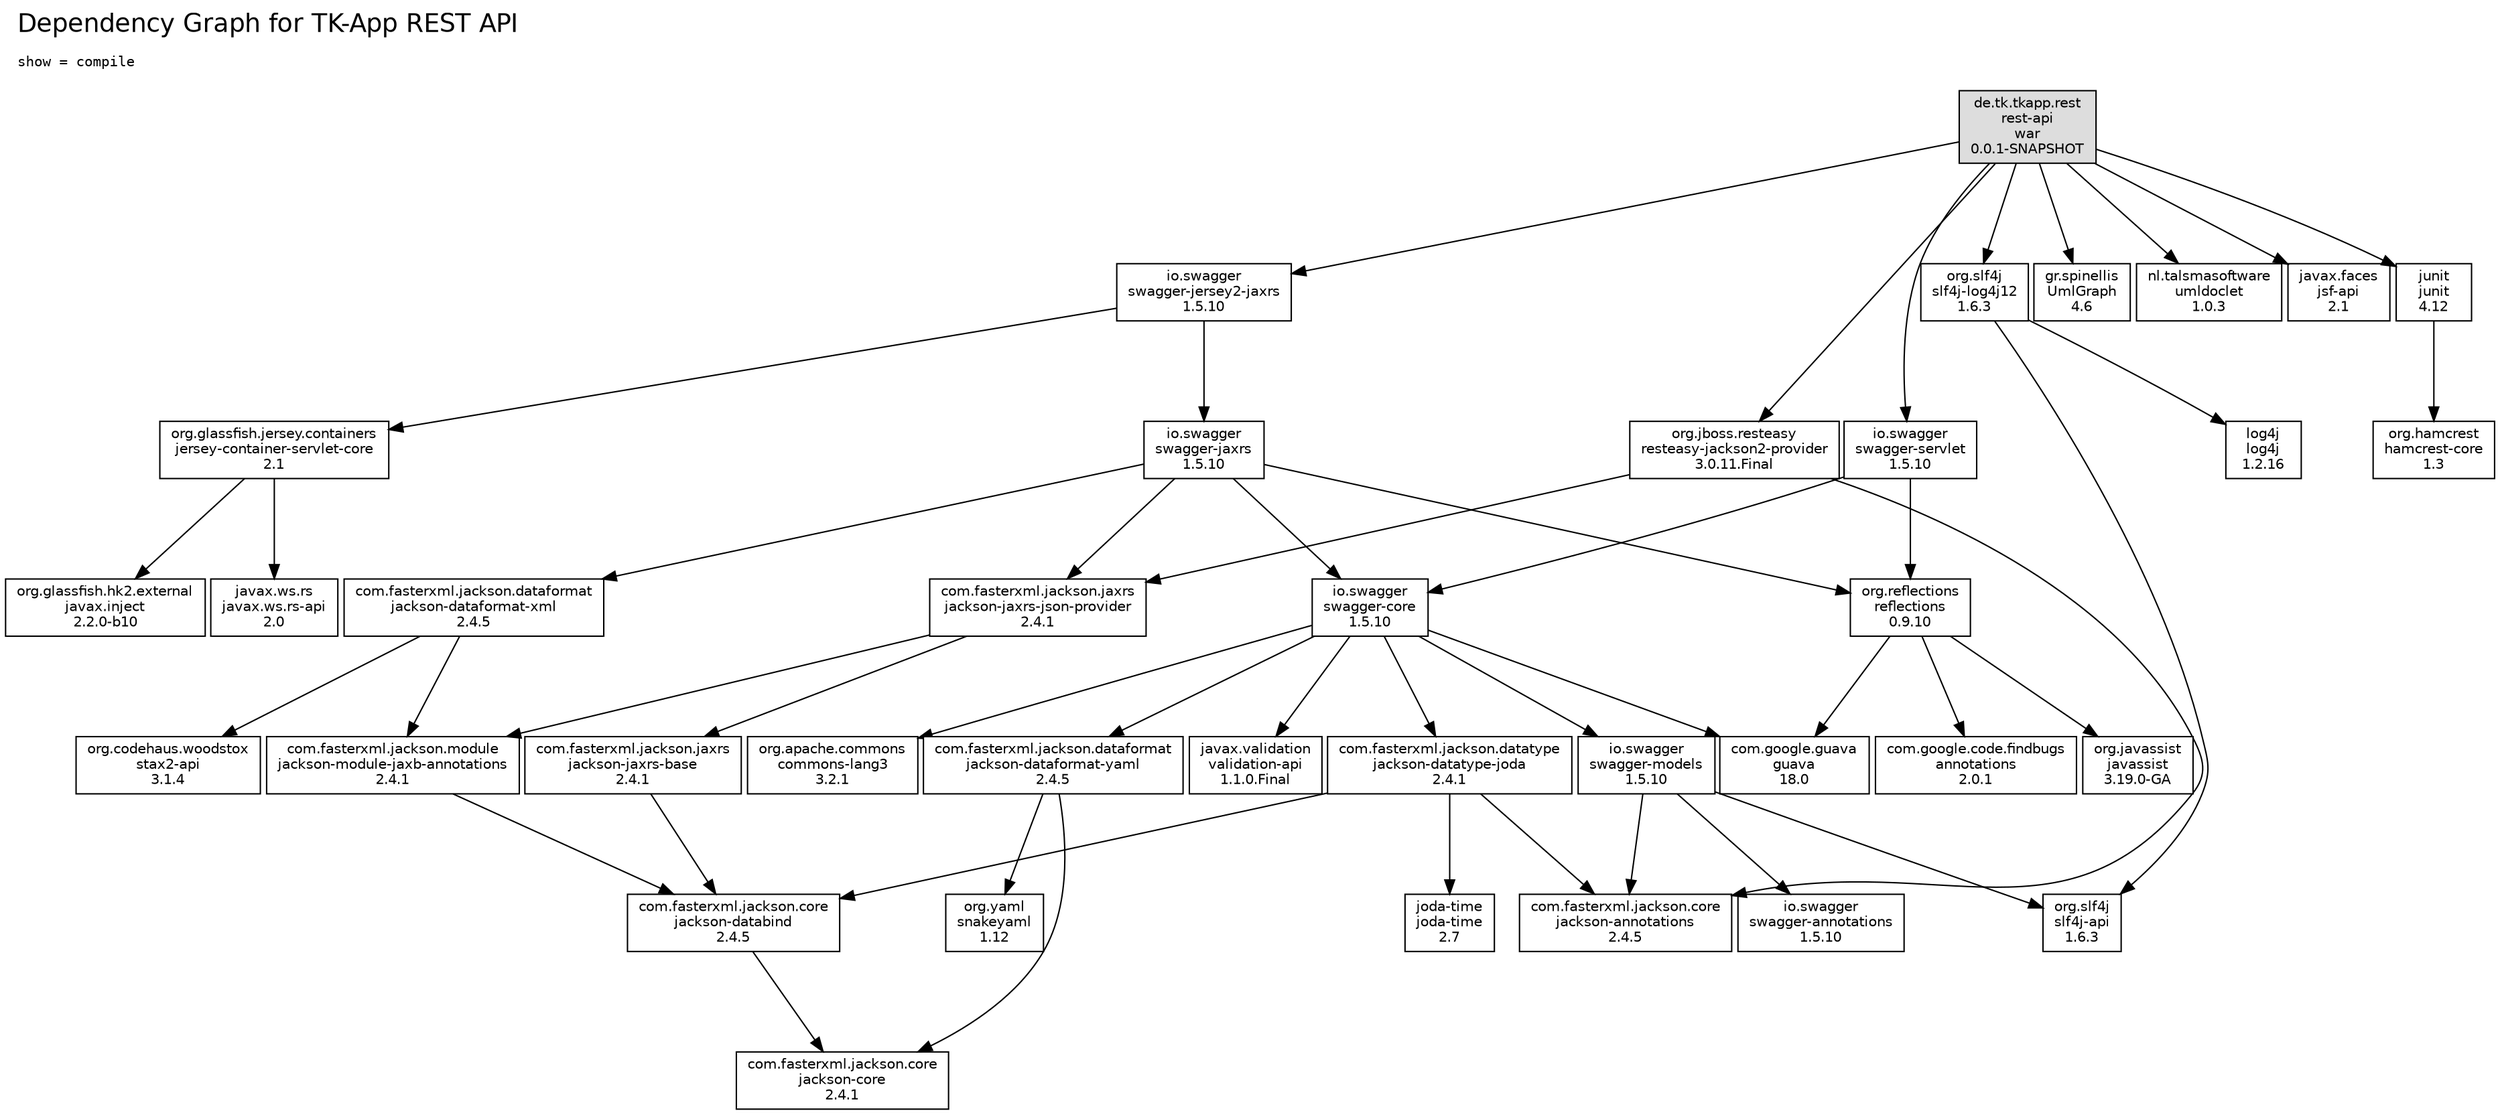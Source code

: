 digraph dependencies {

  graph [ label=<<table border="0" cellpadding="0" cellspacing="0"><tr><td>Dependency Graph for TK-App REST API</td></tr><tr><td><font color="black" face="Courier" point-size="10"> </font></td></tr><tr><td align="LEFT"><font color="black" face="Courier" point-size="10">show = compile</font></td></tr><tr><td><font color="black" face="Courier" point-size="10"> </font></td></tr></table>> labeljust="l" labelloc="t" fontsize="18" fontname="Helvetica" ranksep="1" rankdir="TB" nodesep=".05" ];
  node [ fontsize="10" fontname="Helvetica" shape="rectangle" ];
  edge [ fontsize="10" fontname="Helvetica" ];

  "0" [
    fontsize="10"
    label="de.tk.tkapp.rest\nrest-api\nwar\n0.0.1-SNAPSHOT"
    color="black"
    fontcolor="black"
    fillcolor="#dddddd"
    style="solid,filled"
  ];
  "1" [
    fontsize="10"
    label="io.swagger\nswagger-core\n1.5.10"
    color="black"
    fontcolor="black"
    fillcolor="white"
    style="solid,filled"
  ];
  "14" [
    fontsize="10"
    label="io.swagger\nswagger-models\n1.5.10"
    color="black"
    fontcolor="black"
    fillcolor="white"
    style="solid,filled"
  ];
  "18" [
    fontsize="10"
    label="io.swagger\nswagger-annotations\n1.5.10"
    color="black"
    fontcolor="black"
    fillcolor="white"
    style="solid,filled"
  ];
  "19" [
    fontsize="10"
    label="io.swagger\nswagger-jersey2-jaxrs\n1.5.10"
    color="black"
    fontcolor="black"
    fillcolor="white"
    style="solid,filled"
  ];
  "34" [
    fontsize="10"
    label="io.swagger\nswagger-servlet\n1.5.10"
    color="black"
    fontcolor="black"
    fillcolor="white"
    style="solid,filled"
  ];
  "41" [
    fontsize="10"
    label="gr.spinellis\nUmlGraph\n4.6"
    color="black"
    fontcolor="black"
    fillcolor="white"
    style="solid,filled"
  ];
  "42" [
    fontsize="10"
    label="nl.talsmasoftware\numldoclet\n1.0.3"
    color="black"
    fontcolor="black"
    fillcolor="white"
    style="solid,filled"
  ];
  "44" [
    fontsize="10"
    label="javax.faces\njsf-api\n2.1"
    color="black"
    fontcolor="black"
    fillcolor="white"
    style="solid,filled"
  ];
  "45" [
    fontsize="10"
    label="org.slf4j\nslf4j-log4j12\n1.6.3"
    color="black"
    fontcolor="black"
    fillcolor="white"
    style="solid,filled"
  ];
  "81" [
    fontsize="10"
    label="org.jboss.resteasy\nresteasy-jackson2-provider\n3.0.11.Final"
    color="black"
    fontcolor="black"
    fillcolor="white"
    style="solid,filled"
  ];
  "95" [
    fontsize="10"
    label="com.fasterxml.jackson.datatype\njackson-datatype-joda\n2.4.1"
    color="black"
    fontcolor="black"
    fillcolor="white"
    style="solid,filled"
  ];
  "100" [
    fontsize="10"
    label="joda-time\njoda-time\n2.7"
    color="black"
    fontcolor="black"
    fillcolor="white"
    style="solid,filled"
  ];
  "101" [
    fontsize="10"
    label="junit\njunit\n4.12"
    color="black"
    fontcolor="black"
    fillcolor="white"
    style="solid,filled"
  ];
  "2" [
    fontsize="10"
    label="org.apache.commons\ncommons-lang3\n3.2.1"
    color="black"
    fontcolor="black"
    fillcolor="white"
    style="solid,filled"
  ];
  "3" [
    fontsize="10"
    label="org.slf4j\nslf4j-api\n1.6.3"
    color="black"
    fontcolor="black"
    fillcolor="white"
    style="solid,filled"
  ];
  "4" [
    fontsize="10"
    label="com.fasterxml.jackson.core\njackson-annotations\n2.4.5"
    color="black"
    fontcolor="black"
    fillcolor="white"
    style="solid,filled"
  ];
  "5" [
    fontsize="10"
    label="com.fasterxml.jackson.core\njackson-databind\n2.4.5"
    color="black"
    fontcolor="black"
    fillcolor="white"
    style="solid,filled"
  ];
  "8" [
    fontsize="10"
    label="com.fasterxml.jackson.dataformat\njackson-dataformat-yaml\n2.4.5"
    color="black"
    fontcolor="black"
    fillcolor="white"
    style="solid,filled"
  ];
  "12" [
    fontsize="10"
    label="com.google.guava\nguava\n18.0"
    color="black"
    fontcolor="black"
    fillcolor="white"
    style="solid,filled"
  ];
  "13" [
    fontsize="10"
    label="javax.validation\nvalidation-api\n1.1.0.Final"
    color="black"
    fontcolor="black"
    fillcolor="white"
    style="solid,filled"
  ];
  "20" [
    fontsize="10"
    label="io.swagger\nswagger-jaxrs\n1.5.10"
    color="black"
    fontcolor="black"
    fillcolor="white"
    style="solid,filled"
  ];
  "31" [
    fontsize="10"
    label="org.glassfish.jersey.containers\njersey-container-servlet-core\n2.1"
    color="black"
    fontcolor="black"
    fillcolor="white"
    style="solid,filled"
  ];
  "36" [
    fontsize="10"
    label="org.reflections\nreflections\n0.9.10"
    color="black"
    fontcolor="black"
    fillcolor="white"
    style="solid,filled"
  ];
  "47" [
    fontsize="10"
    label="log4j\nlog4j\n1.2.16"
    color="black"
    fontcolor="black"
    fillcolor="white"
    style="solid,filled"
  ];
  "82" [
    fontsize="10"
    label="com.fasterxml.jackson.core\njackson-core\n2.4.1"
    color="black"
    fontcolor="black"
    fillcolor="white"
    style="solid,filled"
  ];
  "85" [
    fontsize="10"
    label="com.fasterxml.jackson.jaxrs\njackson-jaxrs-json-provider\n2.4.1"
    color="black"
    fontcolor="black"
    fillcolor="white"
    style="solid,filled"
  ];
  "102" [
    fontsize="10"
    label="org.hamcrest\nhamcrest-core\n1.3"
    color="black"
    fontcolor="black"
    fillcolor="white"
    style="solid,filled"
  ];
  "10" [
    fontsize="10"
    label="org.yaml\nsnakeyaml\n1.12"
    color="black"
    fontcolor="black"
    fillcolor="white"
    style="solid,filled"
  ];
  "22" [
    fontsize="10"
    label="com.fasterxml.jackson.dataformat\njackson-dataformat-xml\n2.4.5"
    color="black"
    fontcolor="black"
    fillcolor="white"
    style="solid,filled"
  ];
  "32" [
    fontsize="10"
    label="org.glassfish.hk2.external\njavax.inject\n2.2.0-b10"
    color="black"
    fontcolor="black"
    fillcolor="white"
    style="solid,filled"
  ];
  "33" [
    fontsize="10"
    label="javax.ws.rs\njavax.ws.rs-api\n2.0"
    color="black"
    fontcolor="black"
    fillcolor="white"
    style="solid,filled"
  ];
  "38" [
    fontsize="10"
    label="org.javassist\njavassist\n3.19.0-GA"
    color="black"
    fontcolor="black"
    fillcolor="white"
    style="solid,filled"
  ];
  "39" [
    fontsize="10"
    label="com.google.code.findbugs\nannotations\n2.0.1"
    color="black"
    fontcolor="black"
    fillcolor="white"
    style="solid,filled"
  ];
  "86" [
    fontsize="10"
    label="com.fasterxml.jackson.jaxrs\njackson-jaxrs-base\n2.4.1"
    color="black"
    fontcolor="black"
    fillcolor="white"
    style="solid,filled"
  ];
  "91" [
    fontsize="10"
    label="com.fasterxml.jackson.module\njackson-module-jaxb-annotations\n2.4.1"
    color="black"
    fontcolor="black"
    fillcolor="white"
    style="solid,filled"
  ];
  "26" [
    fontsize="10"
    label="org.codehaus.woodstox\nstax2-api\n3.1.4"
    color="black"
    fontcolor="black"
    fillcolor="white"
    style="solid,filled"
  ];

  "0" -> "19" [
    label=""
    style="solid"
    color="black"
    fontcolor="black"
    weight="1.0"
  ];
  "0" -> "34" [
    label=""
    style="solid"
    color="black"
    fontcolor="black"
    weight="1.0"
  ];
  "0" -> "41" [
    label=""
    style="solid"
    color="black"
    fontcolor="black"
    weight="1.0"
  ];
  "0" -> "42" [
    label=""
    style="solid"
    color="black"
    fontcolor="black"
    weight="1.0"
  ];
  "0" -> "44" [
    label=""
    style="solid"
    color="black"
    fontcolor="black"
    weight="1.0"
  ];
  "0" -> "45" [
    label=""
    style="solid"
    color="black"
    fontcolor="black"
    weight="1.0"
  ];
  "0" -> "81" [
    label=""
    style="solid"
    color="black"
    fontcolor="black"
    weight="1.0"
  ];
  "0" -> "101" [
    label=""
    style="solid"
    color="black"
    fontcolor="black"
    weight="1.0"
  ];
  "1" -> "2" [
    label=""
    style="solid"
    color="black"
    fontcolor="black"
    weight="1.0"
  ];
  "1" -> "8" [
    label=""
    style="solid"
    color="black"
    fontcolor="black"
    weight="1.0"
  ];
  "1" -> "14" [
    label=""
    style="solid"
    color="black"
    fontcolor="black"
    weight="1.0"
  ];
  "1" -> "12" [
    label=""
    style="solid"
    color="black"
    fontcolor="black"
    weight="1.0"
  ];
  "1" -> "13" [
    label=""
    style="solid"
    color="black"
    fontcolor="black"
    weight="1.0"
  ];
  "1" -> "95" [
    label=""
    style="solid"
    color="black"
    fontcolor="black"
    weight="1.0"
  ];
  "14" -> "4" [
    label=""
    style="solid"
    color="black"
    fontcolor="black"
    weight="1.0"
  ];
  "14" -> "3" [
    label=""
    style="solid"
    color="black"
    fontcolor="black"
    weight="1.0"
  ];
  "14" -> "18" [
    label=""
    style="solid"
    color="black"
    fontcolor="black"
    weight="1.0"
  ];
  "19" -> "20" [
    label=""
    style="solid"
    color="black"
    fontcolor="black"
    weight="1.0"
  ];
  "19" -> "31" [
    label=""
    style="solid"
    color="black"
    fontcolor="black"
    weight="1.0"
  ];
  "34" -> "1" [
    label=""
    style="solid"
    color="black"
    fontcolor="black"
    weight="1.0"
  ];
  "34" -> "36" [
    label=""
    style="solid"
    color="black"
    fontcolor="black"
    weight="1.0"
  ];
  "45" -> "3" [
    label=""
    style="solid"
    color="black"
    fontcolor="black"
    weight="1.0"
  ];
  "45" -> "47" [
    label=""
    style="solid"
    color="black"
    fontcolor="black"
    weight="1.0"
  ];
  "81" -> "85" [
    label=""
    style="solid"
    color="black"
    fontcolor="black"
    weight="1.0"
  ];
  "81" -> "4" [
    label=""
    style="solid"
    color="black"
    fontcolor="black"
    weight="1.0"
  ];
  "95" -> "4" [
    label=""
    style="solid"
    color="black"
    fontcolor="black"
    weight="1.0"
  ];
  "95" -> "5" [
    label=""
    style="solid"
    color="black"
    fontcolor="black"
    weight="1.0"
  ];
  "95" -> "100" [
    label=""
    style="solid"
    color="black"
    fontcolor="black"
    weight="1.0"
  ];
  "101" -> "102" [
    label=""
    style="solid"
    color="black"
    fontcolor="black"
    weight="1.0"
  ];
  "5" -> "82" [
    label=""
    style="solid"
    color="black"
    fontcolor="black"
    weight="1.0"
  ];
  "8" -> "10" [
    label=""
    style="solid"
    color="black"
    fontcolor="black"
    weight="1.0"
  ];
  "8" -> "82" [
    label=""
    style="solid"
    color="black"
    fontcolor="black"
    weight="1.0"
  ];
  "20" -> "22" [
    label=""
    style="solid"
    color="black"
    fontcolor="black"
    weight="1.0"
  ];
  "20" -> "1" [
    label=""
    style="solid"
    color="black"
    fontcolor="black"
    weight="1.0"
  ];
  "20" -> "36" [
    label=""
    style="solid"
    color="black"
    fontcolor="black"
    weight="1.0"
  ];
  "20" -> "85" [
    label=""
    style="solid"
    color="black"
    fontcolor="black"
    weight="1.0"
  ];
  "31" -> "32" [
    label=""
    style="solid"
    color="black"
    fontcolor="black"
    weight="1.0"
  ];
  "31" -> "33" [
    label=""
    style="solid"
    color="black"
    fontcolor="black"
    weight="1.0"
  ];
  "36" -> "38" [
    label=""
    style="solid"
    color="black"
    fontcolor="black"
    weight="1.0"
  ];
  "36" -> "39" [
    label=""
    style="solid"
    color="black"
    fontcolor="black"
    weight="1.0"
  ];
  "36" -> "12" [
    label=""
    style="solid"
    color="black"
    fontcolor="black"
    weight="1.0"
  ];
  "85" -> "86" [
    label=""
    style="solid"
    color="black"
    fontcolor="black"
    weight="1.0"
  ];
  "85" -> "91" [
    label=""
    style="solid"
    color="black"
    fontcolor="black"
    weight="1.0"
  ];
  "22" -> "26" [
    label=""
    style="solid"
    color="black"
    fontcolor="black"
    weight="1.0"
  ];
  "22" -> "91" [
    label=""
    style="solid"
    color="black"
    fontcolor="black"
    weight="1.0"
  ];
  "86" -> "5" [
    label=""
    style="solid"
    color="black"
    fontcolor="black"
    weight="1.0"
  ];
  "91" -> "5" [
    label=""
    style="solid"
    color="black"
    fontcolor="black"
    weight="1.0"
  ];
}
